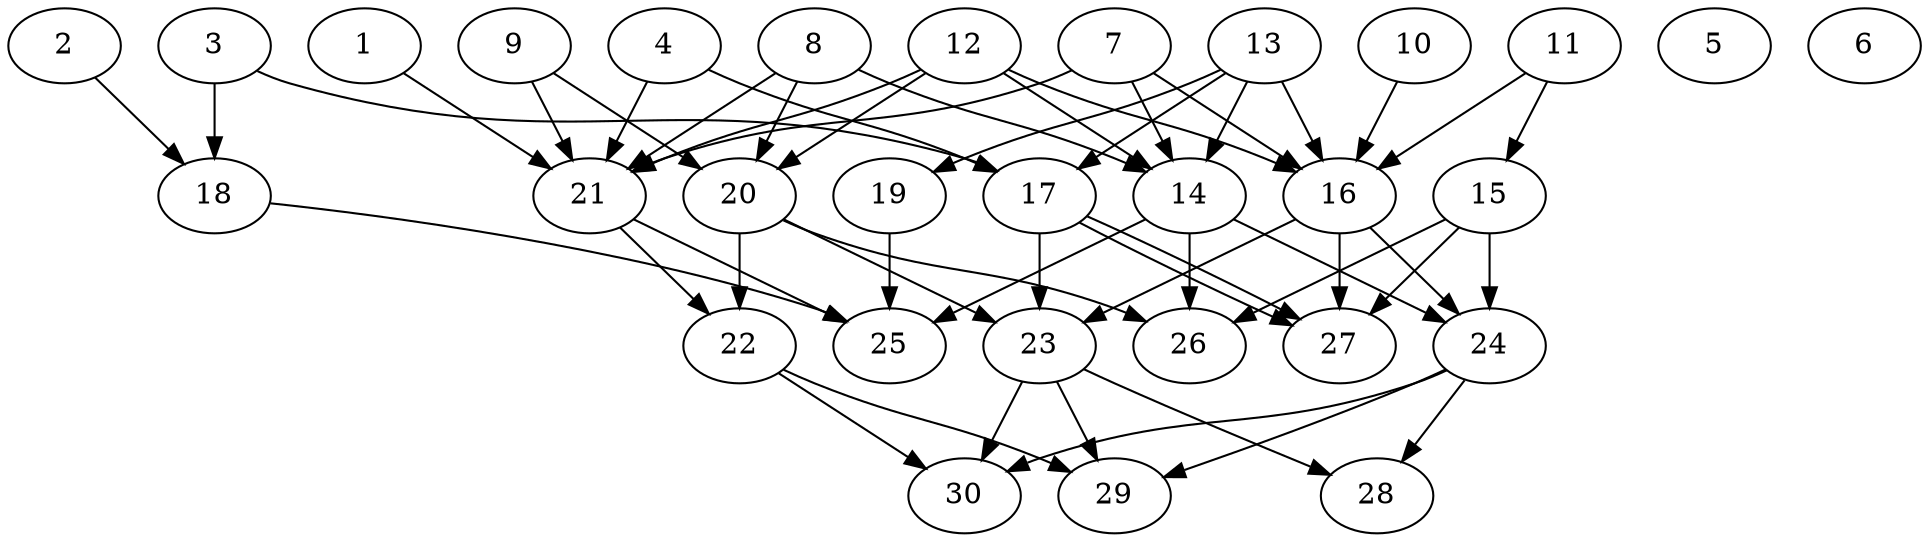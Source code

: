 // DAG automatically generated by daggen at Thu Oct  3 14:04:19 2019
// ./daggen --dot -n 30 --ccr 0.4 --fat 0.7 --regular 0.5 --density 0.5 --mindata 5242880 --maxdata 52428800 
digraph G {
  1 [size="23539200", alpha="0.19", expect_size="9415680"] 
  1 -> 21 [size ="9415680"]
  2 [size="27471360", alpha="0.15", expect_size="10988544"] 
  2 -> 18 [size ="10988544"]
  3 [size="58467840", alpha="0.18", expect_size="23387136"] 
  3 -> 17 [size ="23387136"]
  3 -> 18 [size ="23387136"]
  4 [size="27217920", alpha="0.11", expect_size="10887168"] 
  4 -> 17 [size ="10887168"]
  4 -> 21 [size ="10887168"]
  5 [size="44451840", alpha="0.13", expect_size="17780736"] 
  6 [size="57280000", alpha="0.14", expect_size="22912000"] 
  7 [size="25410560", alpha="0.13", expect_size="10164224"] 
  7 -> 14 [size ="10164224"]
  7 -> 16 [size ="10164224"]
  7 -> 21 [size ="10164224"]
  8 [size="21445120", alpha="0.08", expect_size="8578048"] 
  8 -> 14 [size ="8578048"]
  8 -> 20 [size ="8578048"]
  8 -> 21 [size ="8578048"]
  9 [size="61946880", alpha="0.04", expect_size="24778752"] 
  9 -> 20 [size ="24778752"]
  9 -> 21 [size ="24778752"]
  10 [size="46794240", alpha="0.07", expect_size="18717696"] 
  10 -> 16 [size ="18717696"]
  11 [size="81384960", alpha="0.05", expect_size="32553984"] 
  11 -> 15 [size ="32553984"]
  11 -> 16 [size ="32553984"]
  12 [size="73858560", alpha="0.08", expect_size="29543424"] 
  12 -> 14 [size ="29543424"]
  12 -> 16 [size ="29543424"]
  12 -> 20 [size ="29543424"]
  12 -> 21 [size ="29543424"]
  13 [size="44065280", alpha="0.13", expect_size="17626112"] 
  13 -> 14 [size ="17626112"]
  13 -> 16 [size ="17626112"]
  13 -> 17 [size ="17626112"]
  13 -> 19 [size ="17626112"]
  14 [size="33779200", alpha="0.20", expect_size="13511680"] 
  14 -> 24 [size ="13511680"]
  14 -> 25 [size ="13511680"]
  14 -> 26 [size ="13511680"]
  15 [size="101514240", alpha="0.05", expect_size="40605696"] 
  15 -> 24 [size ="40605696"]
  15 -> 26 [size ="40605696"]
  15 -> 27 [size ="40605696"]
  16 [size="58199040", alpha="0.14", expect_size="23279616"] 
  16 -> 23 [size ="23279616"]
  16 -> 24 [size ="23279616"]
  16 -> 27 [size ="23279616"]
  17 [size="24655360", alpha="0.04", expect_size="9862144"] 
  17 -> 23 [size ="9862144"]
  17 -> 27 [size ="9862144"]
  17 -> 27 [size ="9862144"]
  18 [size="102568960", alpha="0.15", expect_size="41027584"] 
  18 -> 25 [size ="41027584"]
  19 [size="30435840", alpha="0.00", expect_size="12174336"] 
  19 -> 25 [size ="12174336"]
  20 [size="53614080", alpha="0.13", expect_size="21445632"] 
  20 -> 22 [size ="21445632"]
  20 -> 23 [size ="21445632"]
  20 -> 26 [size ="21445632"]
  21 [size="95206400", alpha="0.07", expect_size="38082560"] 
  21 -> 22 [size ="38082560"]
  21 -> 25 [size ="38082560"]
  22 [size="126650880", alpha="0.04", expect_size="50660352"] 
  22 -> 29 [size ="50660352"]
  22 -> 30 [size ="50660352"]
  23 [size="55045120", alpha="0.09", expect_size="22018048"] 
  23 -> 28 [size ="22018048"]
  23 -> 29 [size ="22018048"]
  23 -> 30 [size ="22018048"]
  24 [size="129308160", alpha="0.16", expect_size="51723264"] 
  24 -> 28 [size ="51723264"]
  24 -> 29 [size ="51723264"]
  24 -> 30 [size ="51723264"]
  25 [size="127257600", alpha="0.08", expect_size="50903040"] 
  26 [size="37025280", alpha="0.08", expect_size="14810112"] 
  27 [size="118878720", alpha="0.09", expect_size="47551488"] 
  28 [size="24378880", alpha="0.13", expect_size="9751552"] 
  29 [size="114928640", alpha="0.04", expect_size="45971456"] 
  30 [size="115156480", alpha="0.01", expect_size="46062592"] 
}
